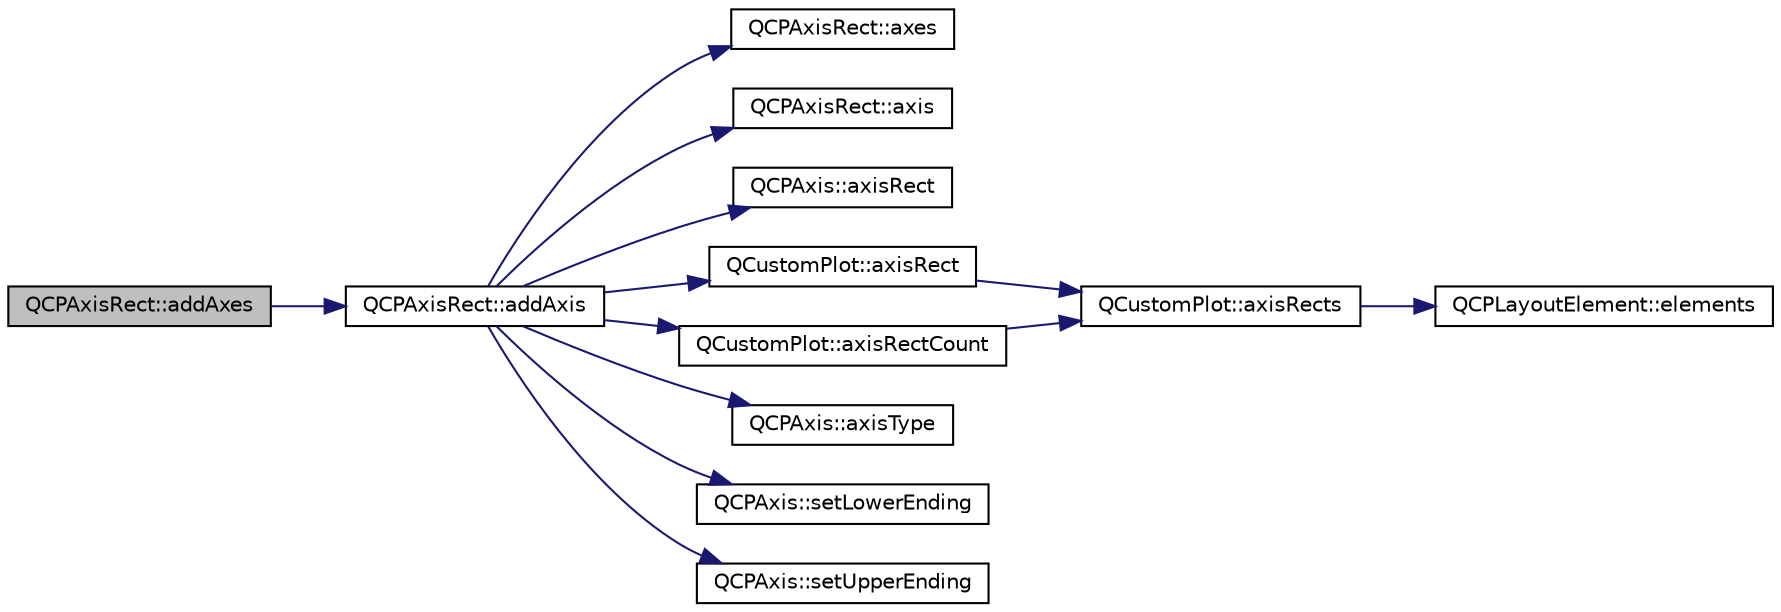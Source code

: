 digraph "QCPAxisRect::addAxes"
{
 // LATEX_PDF_SIZE
  edge [fontname="Helvetica",fontsize="10",labelfontname="Helvetica",labelfontsize="10"];
  node [fontname="Helvetica",fontsize="10",shape=record];
  rankdir="LR";
  Node1 [label="QCPAxisRect::addAxes",height=0.2,width=0.4,color="black", fillcolor="grey75", style="filled", fontcolor="black",tooltip=" "];
  Node1 -> Node2 [color="midnightblue",fontsize="10",style="solid",fontname="Helvetica"];
  Node2 [label="QCPAxisRect::addAxis",height=0.2,width=0.4,color="black", fillcolor="white", style="filled",URL="$classQCPAxisRect.html#a2a845ee60eac7a8d5e71718c5e77c274",tooltip=" "];
  Node2 -> Node3 [color="midnightblue",fontsize="10",style="solid",fontname="Helvetica"];
  Node3 [label="QCPAxisRect::axes",height=0.2,width=0.4,color="black", fillcolor="white", style="filled",URL="$classQCPAxisRect.html#a11657b8faebe9677180860e8057ede26",tooltip=" "];
  Node2 -> Node4 [color="midnightblue",fontsize="10",style="solid",fontname="Helvetica"];
  Node4 [label="QCPAxisRect::axis",height=0.2,width=0.4,color="black", fillcolor="white", style="filled",URL="$classQCPAxisRect.html#a583ae4f6d78b601b732183f6cabecbe1",tooltip=" "];
  Node2 -> Node5 [color="midnightblue",fontsize="10",style="solid",fontname="Helvetica"];
  Node5 [label="QCPAxis::axisRect",height=0.2,width=0.4,color="black", fillcolor="white", style="filled",URL="$classQCPAxis.html#afc94bcfdf8adfe8e01013f13bdf159a2",tooltip=" "];
  Node2 -> Node6 [color="midnightblue",fontsize="10",style="solid",fontname="Helvetica"];
  Node6 [label="QCustomPlot::axisRect",height=0.2,width=0.4,color="black", fillcolor="white", style="filled",URL="$classQCustomPlot.html#ae5eefcb5f6ca26689b1fd4f6e25b42f9",tooltip=" "];
  Node6 -> Node7 [color="midnightblue",fontsize="10",style="solid",fontname="Helvetica"];
  Node7 [label="QCustomPlot::axisRects",height=0.2,width=0.4,color="black", fillcolor="white", style="filled",URL="$classQCustomPlot.html#a12af771429e2d7e313c8c5d5fca068fe",tooltip=" "];
  Node7 -> Node8 [color="midnightblue",fontsize="10",style="solid",fontname="Helvetica"];
  Node8 [label="QCPLayoutElement::elements",height=0.2,width=0.4,color="black", fillcolor="white", style="filled",URL="$classQCPLayoutElement.html#a76dec8cb31e498994a944d7647a43309",tooltip=" "];
  Node2 -> Node9 [color="midnightblue",fontsize="10",style="solid",fontname="Helvetica"];
  Node9 [label="QCustomPlot::axisRectCount",height=0.2,width=0.4,color="black", fillcolor="white", style="filled",URL="$classQCustomPlot.html#a8f85940aaac50efb466287d9d2d04ec6",tooltip=" "];
  Node9 -> Node7 [color="midnightblue",fontsize="10",style="solid",fontname="Helvetica"];
  Node2 -> Node10 [color="midnightblue",fontsize="10",style="solid",fontname="Helvetica"];
  Node10 [label="QCPAxis::axisType",height=0.2,width=0.4,color="black", fillcolor="white", style="filled",URL="$classQCPAxis.html#aa19679359783c5ecd27757b7e5619976",tooltip=" "];
  Node2 -> Node11 [color="midnightblue",fontsize="10",style="solid",fontname="Helvetica"];
  Node11 [label="QCPAxis::setLowerEnding",height=0.2,width=0.4,color="black", fillcolor="white", style="filled",URL="$classQCPAxis.html#a08af1c72db9ae4dc8cb8a973d44405ab",tooltip=" "];
  Node2 -> Node12 [color="midnightblue",fontsize="10",style="solid",fontname="Helvetica"];
  Node12 [label="QCPAxis::setUpperEnding",height=0.2,width=0.4,color="black", fillcolor="white", style="filled",URL="$classQCPAxis.html#a69119b892fc306f651763596685aa377",tooltip=" "];
}

